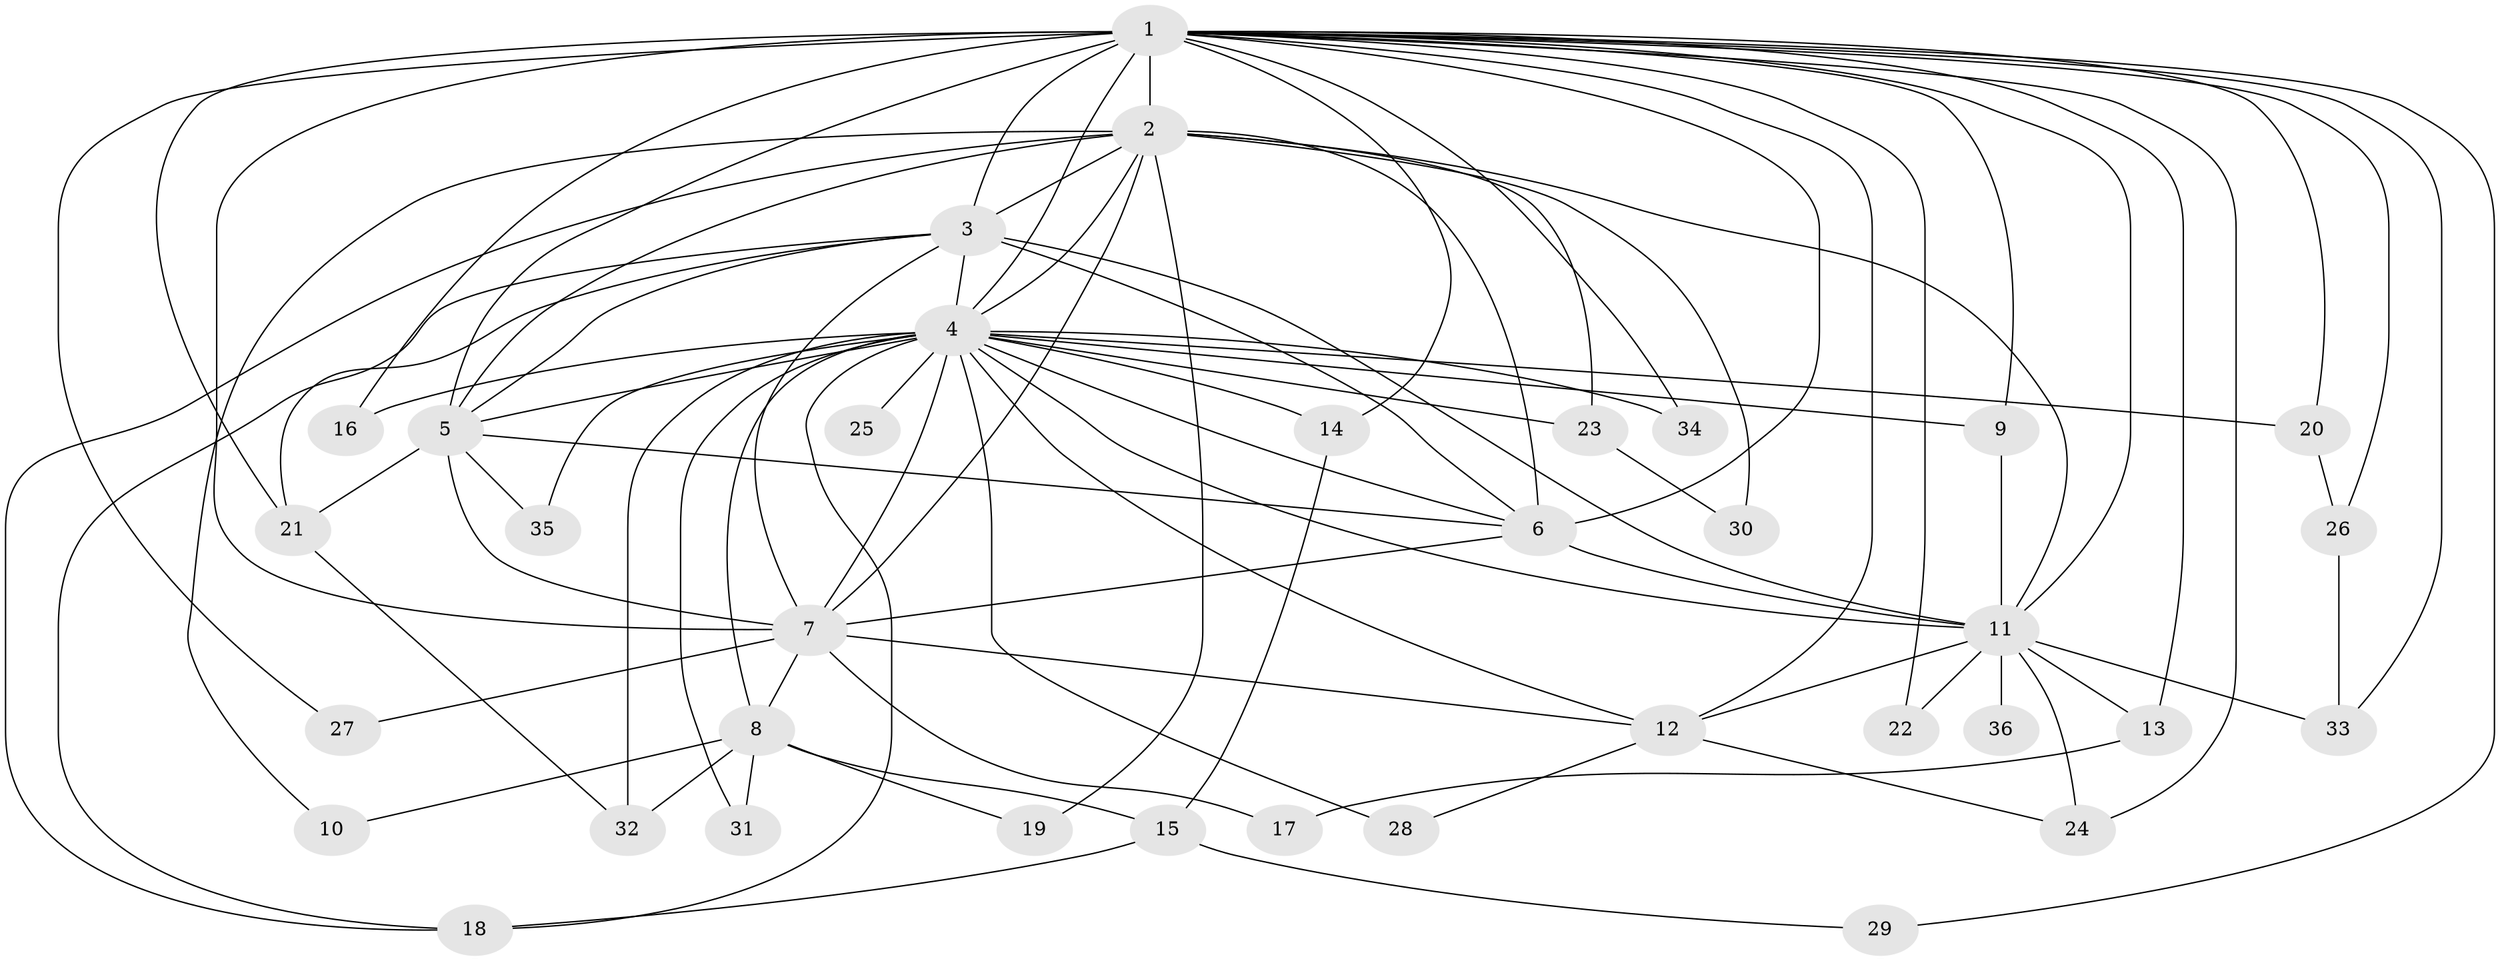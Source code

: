 // original degree distribution, {21: 0.014084507042253521, 13: 0.028169014084507043, 15: 0.014084507042253521, 19: 0.028169014084507043, 14: 0.028169014084507043, 23: 0.014084507042253521, 22: 0.014084507042253521, 8: 0.014084507042253521, 2: 0.5211267605633803, 3: 0.2112676056338028, 4: 0.09859154929577464, 6: 0.014084507042253521}
// Generated by graph-tools (version 1.1) at 2025/35/03/09/25 02:35:04]
// undirected, 36 vertices, 89 edges
graph export_dot {
graph [start="1"]
  node [color=gray90,style=filled];
  1;
  2;
  3;
  4;
  5;
  6;
  7;
  8;
  9;
  10;
  11;
  12;
  13;
  14;
  15;
  16;
  17;
  18;
  19;
  20;
  21;
  22;
  23;
  24;
  25;
  26;
  27;
  28;
  29;
  30;
  31;
  32;
  33;
  34;
  35;
  36;
  1 -- 2 [weight=4.0];
  1 -- 3 [weight=3.0];
  1 -- 4 [weight=5.0];
  1 -- 5 [weight=4.0];
  1 -- 6 [weight=3.0];
  1 -- 7 [weight=2.0];
  1 -- 9 [weight=1.0];
  1 -- 11 [weight=4.0];
  1 -- 12 [weight=2.0];
  1 -- 13 [weight=1.0];
  1 -- 14 [weight=1.0];
  1 -- 16 [weight=1.0];
  1 -- 20 [weight=1.0];
  1 -- 21 [weight=1.0];
  1 -- 22 [weight=1.0];
  1 -- 24 [weight=1.0];
  1 -- 26 [weight=1.0];
  1 -- 27 [weight=1.0];
  1 -- 29 [weight=1.0];
  1 -- 33 [weight=1.0];
  1 -- 34 [weight=1.0];
  2 -- 3 [weight=2.0];
  2 -- 4 [weight=2.0];
  2 -- 5 [weight=4.0];
  2 -- 6 [weight=2.0];
  2 -- 7 [weight=2.0];
  2 -- 10 [weight=1.0];
  2 -- 11 [weight=2.0];
  2 -- 18 [weight=1.0];
  2 -- 19 [weight=1.0];
  2 -- 23 [weight=1.0];
  2 -- 30 [weight=1.0];
  3 -- 4 [weight=1.0];
  3 -- 5 [weight=2.0];
  3 -- 6 [weight=1.0];
  3 -- 7 [weight=1.0];
  3 -- 11 [weight=2.0];
  3 -- 18 [weight=1.0];
  3 -- 21 [weight=2.0];
  4 -- 5 [weight=11.0];
  4 -- 6 [weight=2.0];
  4 -- 7 [weight=1.0];
  4 -- 8 [weight=2.0];
  4 -- 9 [weight=2.0];
  4 -- 11 [weight=1.0];
  4 -- 12 [weight=2.0];
  4 -- 14 [weight=1.0];
  4 -- 16 [weight=1.0];
  4 -- 18 [weight=1.0];
  4 -- 20 [weight=1.0];
  4 -- 23 [weight=1.0];
  4 -- 25 [weight=1.0];
  4 -- 28 [weight=1.0];
  4 -- 31 [weight=1.0];
  4 -- 32 [weight=1.0];
  4 -- 34 [weight=1.0];
  4 -- 35 [weight=1.0];
  5 -- 6 [weight=2.0];
  5 -- 7 [weight=3.0];
  5 -- 21 [weight=1.0];
  5 -- 35 [weight=1.0];
  6 -- 7 [weight=1.0];
  6 -- 11 [weight=11.0];
  7 -- 8 [weight=1.0];
  7 -- 12 [weight=1.0];
  7 -- 17 [weight=1.0];
  7 -- 27 [weight=1.0];
  8 -- 10 [weight=1.0];
  8 -- 15 [weight=1.0];
  8 -- 19 [weight=1.0];
  8 -- 31 [weight=1.0];
  8 -- 32 [weight=1.0];
  9 -- 11 [weight=1.0];
  11 -- 12 [weight=1.0];
  11 -- 13 [weight=1.0];
  11 -- 22 [weight=1.0];
  11 -- 24 [weight=1.0];
  11 -- 33 [weight=1.0];
  11 -- 36 [weight=1.0];
  12 -- 24 [weight=1.0];
  12 -- 28 [weight=1.0];
  13 -- 17 [weight=1.0];
  14 -- 15 [weight=1.0];
  15 -- 18 [weight=1.0];
  15 -- 29 [weight=1.0];
  20 -- 26 [weight=1.0];
  21 -- 32 [weight=1.0];
  23 -- 30 [weight=1.0];
  26 -- 33 [weight=1.0];
}

